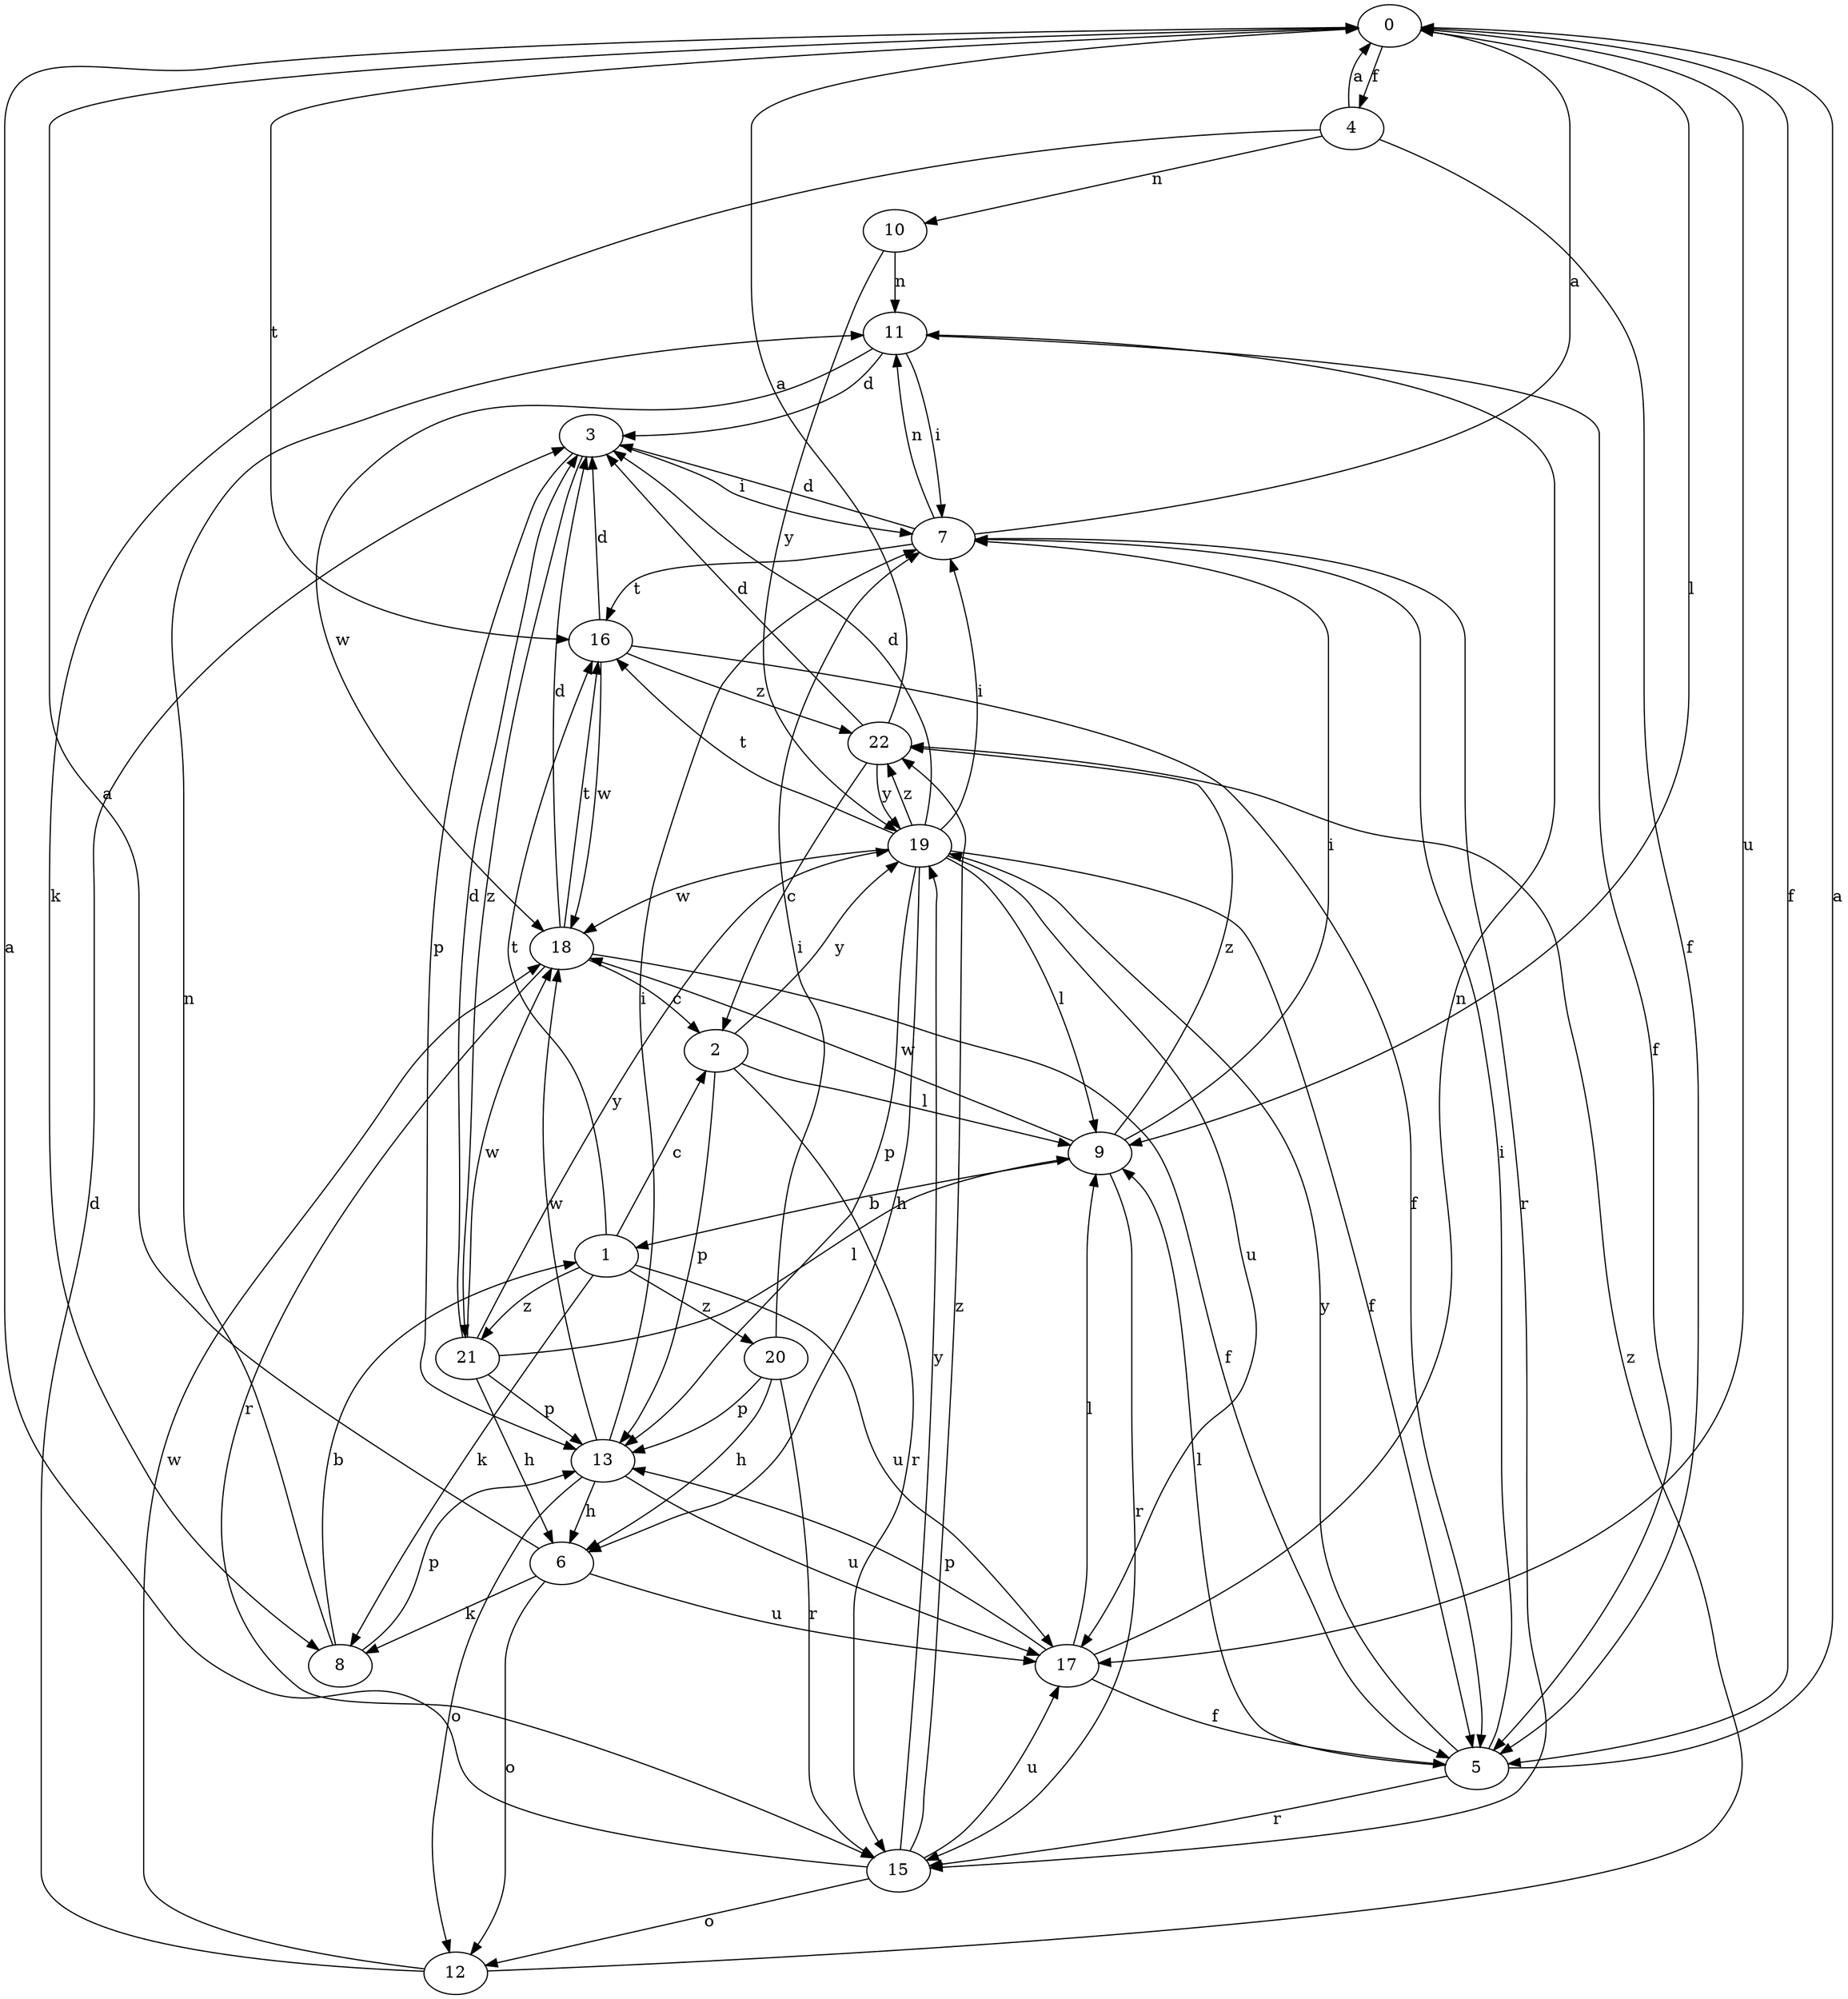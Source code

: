 strict digraph  {
0;
1;
2;
3;
4;
5;
6;
7;
8;
9;
10;
11;
12;
13;
15;
16;
17;
18;
19;
20;
21;
22;
0 -> 4  [label=f];
0 -> 5  [label=f];
0 -> 9  [label=l];
0 -> 16  [label=t];
0 -> 17  [label=u];
1 -> 2  [label=c];
1 -> 8  [label=k];
1 -> 16  [label=t];
1 -> 17  [label=u];
1 -> 20  [label=z];
1 -> 21  [label=z];
2 -> 9  [label=l];
2 -> 13  [label=p];
2 -> 15  [label=r];
2 -> 19  [label=y];
3 -> 7  [label=i];
3 -> 13  [label=p];
3 -> 21  [label=z];
4 -> 0  [label=a];
4 -> 5  [label=f];
4 -> 8  [label=k];
4 -> 10  [label=n];
5 -> 0  [label=a];
5 -> 7  [label=i];
5 -> 9  [label=l];
5 -> 15  [label=r];
5 -> 19  [label=y];
6 -> 0  [label=a];
6 -> 8  [label=k];
6 -> 12  [label=o];
6 -> 17  [label=u];
7 -> 0  [label=a];
7 -> 3  [label=d];
7 -> 11  [label=n];
7 -> 15  [label=r];
7 -> 16  [label=t];
8 -> 1  [label=b];
8 -> 11  [label=n];
8 -> 13  [label=p];
9 -> 1  [label=b];
9 -> 7  [label=i];
9 -> 15  [label=r];
9 -> 18  [label=w];
9 -> 22  [label=z];
10 -> 11  [label=n];
10 -> 19  [label=y];
11 -> 3  [label=d];
11 -> 5  [label=f];
11 -> 7  [label=i];
11 -> 18  [label=w];
12 -> 3  [label=d];
12 -> 18  [label=w];
12 -> 22  [label=z];
13 -> 6  [label=h];
13 -> 7  [label=i];
13 -> 12  [label=o];
13 -> 17  [label=u];
13 -> 18  [label=w];
15 -> 0  [label=a];
15 -> 12  [label=o];
15 -> 17  [label=u];
15 -> 19  [label=y];
15 -> 22  [label=z];
16 -> 3  [label=d];
16 -> 5  [label=f];
16 -> 18  [label=w];
16 -> 22  [label=z];
17 -> 5  [label=f];
17 -> 9  [label=l];
17 -> 11  [label=n];
17 -> 13  [label=p];
18 -> 2  [label=c];
18 -> 3  [label=d];
18 -> 5  [label=f];
18 -> 15  [label=r];
18 -> 16  [label=t];
19 -> 3  [label=d];
19 -> 5  [label=f];
19 -> 6  [label=h];
19 -> 7  [label=i];
19 -> 9  [label=l];
19 -> 13  [label=p];
19 -> 16  [label=t];
19 -> 17  [label=u];
19 -> 18  [label=w];
19 -> 22  [label=z];
20 -> 6  [label=h];
20 -> 7  [label=i];
20 -> 13  [label=p];
20 -> 15  [label=r];
21 -> 3  [label=d];
21 -> 6  [label=h];
21 -> 9  [label=l];
21 -> 13  [label=p];
21 -> 18  [label=w];
21 -> 19  [label=y];
22 -> 0  [label=a];
22 -> 2  [label=c];
22 -> 3  [label=d];
22 -> 19  [label=y];
}
